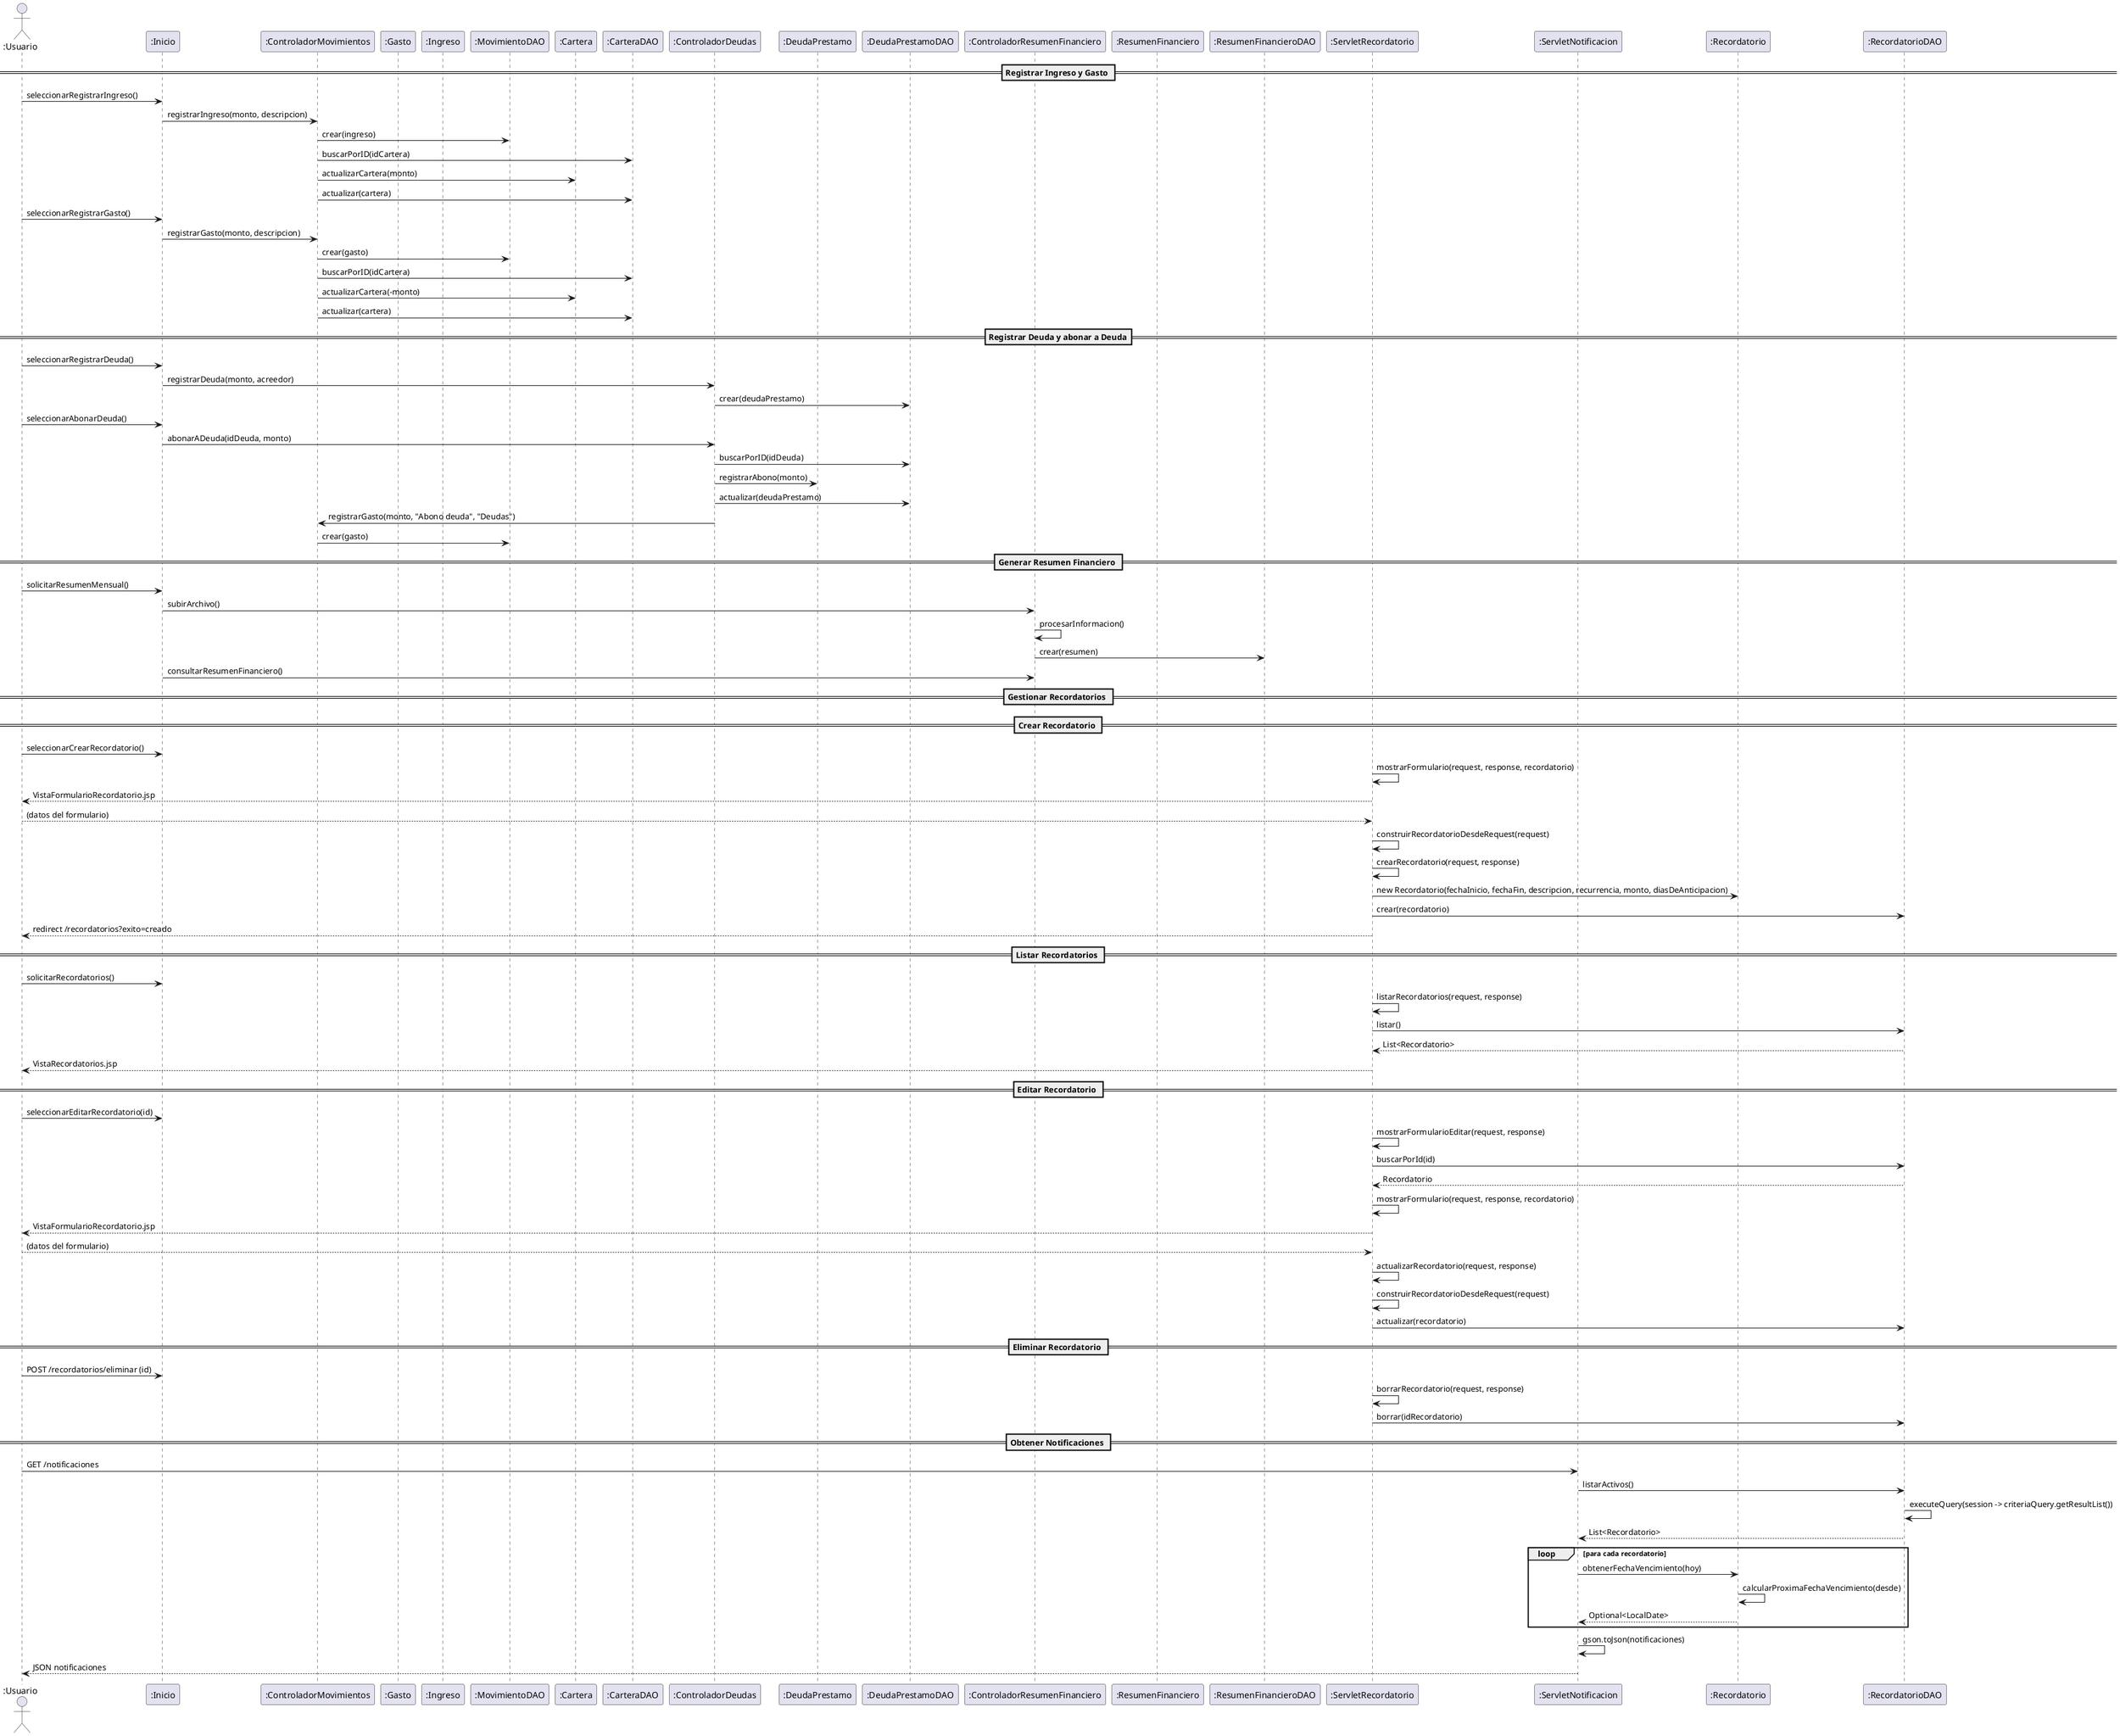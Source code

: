 @startuml

actor ":Usuario" as usuario
participant ":Inicio" as inicio
participant ":ControladorMovimientos" as controladorMovimientos
participant ":Gasto" as gasto
participant ":Ingreso" as ingreso
participant ":MovimientoDAO" as movimientoDAO
participant ":Cartera" as cartera
participant ":CarteraDAO" as carteraDAO
participant ":ControladorDeudas" as controladorDeudas
participant ":DeudaPrestamo" as deudaPrestamo
participant ":DeudaPrestamoDAO" as deudaPrestamoDAO
participant ":ControladorResumenFinanciero" as controladorResumen
participant ":ResumenFinanciero" as resumen
participant ":ResumenFinancieroDAO" as resumenDAO
participant ":ServletRecordatorio" as servletRecordatorio
participant ":ServletNotificacion" as servletNotificacion
participant ":Recordatorio" as recordatorio
participant ":RecordatorioDAO" as recordatorioDAO

== Registrar Ingreso y Gasto ==
usuario -> inicio: seleccionarRegistrarIngreso()
inicio -> controladorMovimientos: registrarIngreso(monto, descripcion)
controladorMovimientos -> movimientoDAO: crear(ingreso)
controladorMovimientos -> carteraDAO: buscarPorID(idCartera)
controladorMovimientos -> cartera: actualizarCartera(monto)
controladorMovimientos -> carteraDAO: actualizar(cartera)

usuario -> inicio: seleccionarRegistrarGasto()
inicio -> controladorMovimientos: registrarGasto(monto, descripcion)
controladorMovimientos -> movimientoDAO: crear(gasto)
controladorMovimientos -> carteraDAO: buscarPorID(idCartera)
controladorMovimientos -> cartera: actualizarCartera(-monto)
controladorMovimientos -> carteraDAO: actualizar(cartera)

== Registrar Deuda y abonar a Deuda==
usuario -> inicio: seleccionarRegistrarDeuda()
inicio -> controladorDeudas: registrarDeuda(monto, acreedor)
controladorDeudas -> deudaPrestamoDAO: crear(deudaPrestamo)

usuario -> inicio: seleccionarAbonarDeuda()
inicio -> controladorDeudas: abonarADeuda(idDeuda, monto)
controladorDeudas -> deudaPrestamoDAO: buscarPorID(idDeuda)
controladorDeudas -> deudaPrestamo: registrarAbono(monto)
controladorDeudas -> deudaPrestamoDAO: actualizar(deudaPrestamo)

controladorDeudas -> controladorMovimientos: registrarGasto(monto, "Abono deuda", "Deudas")
controladorMovimientos -> movimientoDAO: crear(gasto)

== Generar Resumen Financiero ==
usuario -> inicio: solicitarResumenMensual()
inicio -> controladorResumen: subirArchivo()
controladorResumen -> controladorResumen: procesarInformacion()
controladorResumen -> resumenDAO: crear(resumen)
inicio -> controladorResumen: consultarResumenFinanciero()


== Gestionar Recordatorios ==

== Crear Recordatorio ==

usuario -> inicio: seleccionarCrearRecordatorio()
servletRecordatorio -> servletRecordatorio: mostrarFormulario(request, response, recordatorio)
servletRecordatorio --> usuario: VistaFormularioRecordatorio.jsp

usuario --> servletRecordatorio: (datos del formulario)
servletRecordatorio -> servletRecordatorio: construirRecordatorioDesdeRequest(request)
servletRecordatorio -> servletRecordatorio: crearRecordatorio(request, response)
servletRecordatorio -> recordatorio: new Recordatorio(fechaInicio, fechaFin, descripcion, recurrencia, monto, diasDeAnticipacion)
servletRecordatorio -> recordatorioDAO: crear(recordatorio)
servletRecordatorio --> usuario: redirect /recordatorios?exito=creado

== Listar Recordatorios ==
usuario -> inicio: solicitarRecordatorios()
servletRecordatorio -> servletRecordatorio: listarRecordatorios(request, response)
servletRecordatorio -> recordatorioDAO: listar()
recordatorioDAO --> servletRecordatorio: List<Recordatorio>
servletRecordatorio --> usuario: VistaRecordatorios.jsp

== Editar Recordatorio ==
usuario -> inicio: seleccionarEditarRecordatorio(id)
servletRecordatorio -> servletRecordatorio: mostrarFormularioEditar(request, response)
servletRecordatorio -> recordatorioDAO: buscarPorId(id)
recordatorioDAO --> servletRecordatorio: Recordatorio
servletRecordatorio -> servletRecordatorio: mostrarFormulario(request, response, recordatorio)
servletRecordatorio --> usuario: VistaFormularioRecordatorio.jsp

usuario --> servletRecordatorio: (datos del formulario)
servletRecordatorio -> servletRecordatorio: actualizarRecordatorio(request, response)
servletRecordatorio -> servletRecordatorio: construirRecordatorioDesdeRequest(request)
servletRecordatorio -> recordatorioDAO: actualizar(recordatorio)

== Eliminar Recordatorio ==
usuario -> inicio: POST /recordatorios/eliminar (id)
servletRecordatorio -> servletRecordatorio: borrarRecordatorio(request, response)
servletRecordatorio -> recordatorioDAO: borrar(idRecordatorio)

== Obtener Notificaciones ==
usuario -> servletNotificacion: GET /notificaciones
servletNotificacion -> recordatorioDAO: listarActivos()
recordatorioDAO -> recordatorioDAO: executeQuery(session -> criteriaQuery.getResultList())
recordatorioDAO --> servletNotificacion: List<Recordatorio>

loop para cada recordatorio
    servletNotificacion -> recordatorio: obtenerFechaVencimiento(hoy)
    recordatorio -> recordatorio: calcularProximaFechaVencimiento(desde)
    recordatorio --> servletNotificacion: Optional<LocalDate>
end

servletNotificacion -> servletNotificacion: gson.toJson(notificaciones)
servletNotificacion --> usuario: JSON notificaciones


@enduml
